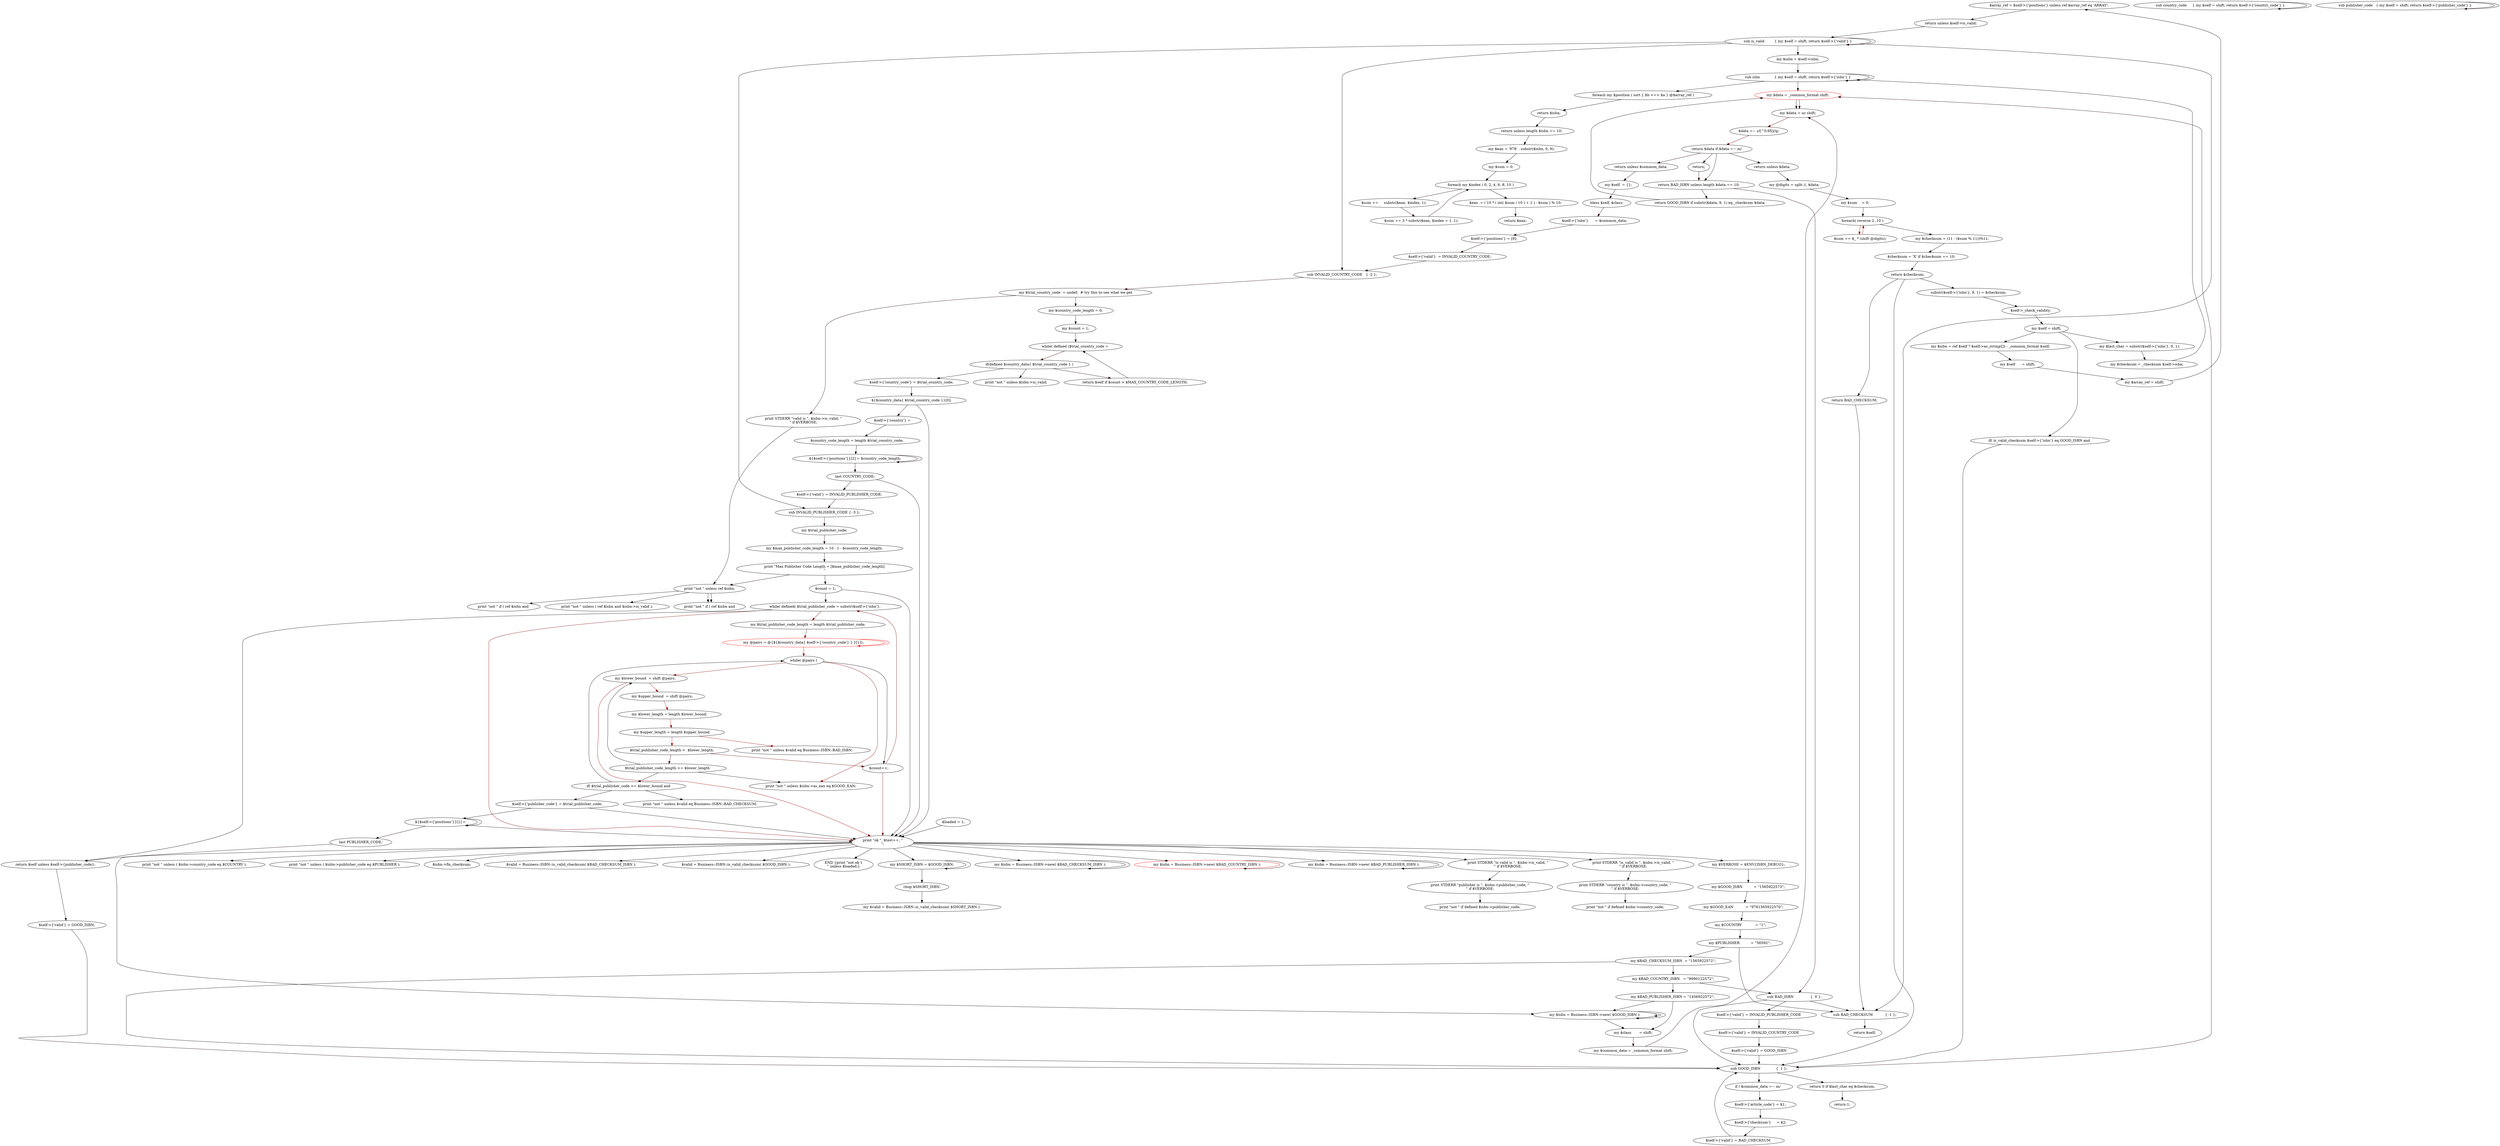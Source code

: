 digraph test {
	node80 [color="0,1,0", label="$array_ref = $self->{'positions'} unless ref $array_ref eq 'ARRAY';"];
	node102 [color="0,1,0", label="$checksum = 'X' if $checksum == 10;"];
	node44 [color="0,1,0", label="$count = 1;"];
	node46 [color="0,1,0.0200248718261719", label="$count++; 	"];
	node38 [color="0,1,0", label="$country_code_length = length $trial_country_code;"];
	node104 [color="0,1,0.0215057373046875", label="$data =~ s/[^0-9X]//g;"];
	node90 [color="0,1,0.00496902465820312", label="$ean .= ( 10 * ( int( $sum / 10 ) + 1 ) - $sum ) % 10;"];
	node119 [color="0,1,0", label="$isbn->fix_checksum;"];
	node107 [color="0,1,0.00124588012695312", label="$loaded = 1;"];
	node74 [color="0,1,0", label="$self->_check_validity;"];
	node61 [color="0,1,0", label="$self->{'article_code'} = $1;"];
	node63 [color="0,1,0", label="$self->{'checksum'}     = $2;"];
	node36 [color="0,1,0", label="$self->{'country'} =  "];
	node35 [color="0,1,0", label="$self->{'country_code'} = $trial_country_code;"];
	node27 [color="0,1,0", label="$self->{'isbn'}      = $common_data;"];
	node28 [color="0,1,0", label="$self->{'positions'} = [9];"];
	node57 [color="0,1,0", label="$self->{'publisher_code'} = $trial_publisher_code;"];
	node2 [color="0,1,0.0545387268066406", label="$self->{'valid'}  = INVALID_COUNTRY_CODE;"];
	node12 [color="0,1,0.0316764831542969", label="$self->{'valid'} = BAD_CHECKSUM "];
	node14 [color="0,1,0.00995864868164062", label="$self->{'valid'} = GOOD_ISBN"];
	node11 [color="0,1,0.0326988220214844", label="$self->{'valid'} = GOOD_ISBN;"];
	node95 [color="0,1,0", label="$self->{'valid'} = INVALID_COUNTRY_CODE"];
	node94 [color="0,1,0", label="$self->{'valid'} = INVALID_PUBLISHER_CODE"];
	node5 [color="0,1,0.04610595703125", label="$self->{'valid'} = INVALID_PUBLISHER_CODE;"];
	node88 [color="0,1,0", label="$sum +=     substr($ean, $index, 1);"];
	node100 [color="0,1,0.0395286560058594", label="$sum += $_ * (shift @digits);"];
	node87 [color="0,1,0.00919952392578125", label="$sum += 3 * substr($ean, $index + 1, 1);"];
	node56 [color="0,1,0", label="$trial_publisher_code_length <  $lower_length;"];
	node52 [color="0,1,0.0101753234863281", label="$trial_publisher_code_length >= $lower_length "];
	node136 [color="0,1,0", label="$valid = Business::ISBN::is_valid_checksum( $BAD_CHECKSUM_ISBN );"];
	node135 [color="0,1,0", label="$valid = Business::ISBN::is_valid_checksum( $GOOD_ISBN );"];
	node37 [color="0,1,0.002069091796875", label="${$country_data{ $trial_country_code }}[0];"];
	node58 [color="0,1,0", label="${$self->{'positions'}}[1] = "];
	node39 [color="0,1,0", label="${$self->{'positions'}}[2] = $country_code_length;"];
	node105 [color="0,1,0", label="END {print \"not ok 1\n\" unless $loaded;}"];
	node26 [color="0,1,0", label="bless $self, $class;"];
	node132 [color="0,1,0", label="chop $SHORT_ISBN;"];
	node86 [color="0,1,0", label="foreach my $index ( 0, 2, 4, 6, 8, 10 )"];
	node81 [color="0,1,0", label="foreach my $position ( sort { $b <=> $a } @$array_ref )"];
	node99 [color="0,1,0", label="foreach( reverse 2..10 )"];
	node62 [color="0,1,0.0237419128417969", label="if ( $common_data =~ m/  "];
	node50 [color="0,1,0.00919952392578125", label="if( $trial_publisher_code >= $lower_bound and"];
	node13 [color="0,1,0.0103401184082031", label="if( is_valid_checksum $self->{'isbn'} eq GOOD_ISBN and "];
	node34 [color="0,1,0", label="if(defined $country_data{ $trial_country_code } )"];
	node40 [color="0,1,0", label="last COUNTRY_CODE;"];
	node59 [color="0,1,0", label="last PUBLISHER_CODE;"];
	node16 [color="0,1,0.000620269775390625", label="my $BAD_CHECKSUM_ISBN  = \"1565922572\";"];
	node18 [color="0,1,0.000864410400390625", label="my $BAD_COUNTRY_ISBN   = \"9990122572\";"];
	node20 [color="0,1,0.000482940673828125", label="my $BAD_PUBLISHER_ISBN = \"1456922572\";"];
	node111 [color="0,1,0", label="my $COUNTRY            = \"1\";"];
	node110 [color="0,1,0", label="my $GOOD_EAN           = \"9781565922570\";"];
	node109 [color="0,1,0", label="my $GOOD_ISBN          = \"1565922573\";"];
	node9 [color="0,1,0.000879669189453125", label="my $PUBLISHER          = \"56592\";"];
	node131 [color="0,1,0", label="my $SHORT_ISBN = $GOOD_ISBN;"];
	node108 [color="0,1,0", label="my $VERBOSE = $ENV{ISBN_DEBUG};"];
	node79 [color="0,1,0", label="my $array_ref = shift;"];
	node101 [color="0,1,0", label="my $checksum = (11 - ($sum % 11))%11;"];
	node66 [color="0,1,0.0104774475097656", label="my $checksum = _checksum $self->isbn;"];
	node19 [color="0,1,0", label="my $class       = shift;"];
	node22 [color="0,1,0", label="my $common_data = _common_format shift;"];
	node31 [color="0,1,0", label="my $count = 1;"];
	node30 [color="0,1,0", label="my $country_code_length = 0;"];
	node91 [color="0,1,1", label="my $data = _common_format shift;"];
	node103 [color="0,1,0", label="my $data = uc shift;"];
	node84 [color="0,1,0", label="my $ean = '978' . substr($isbn, 0, 9);"];
	node67 [color="0,1,0.0103401184082031", label="my $isbn = $self->isbn;"];
	node116 [color="0,1,0", label="my $isbn = Business::ISBN->new( $BAD_CHECKSUM_ISBN );"];
	node121 [color="0,1,1", label="my $isbn = Business::ISBN->new( $BAD_COUNTRY_ISBN );"];
	node126 [color="0,1,0", label="my $isbn = Business::ISBN->new( $BAD_PUBLISHER_ISBN );"];
	node21 [color="0,1,0.0190170288085938", label="my $isbn = Business::ISBN->new( $GOOD_ISBN );"];
	node78 [color="0,1,0.0116371154785156", label="my $isbn = ref $self ? $self->as_string([]) : _common_format $self;"];
	node71 [color="0,1,0", label="my $last_char = substr($self->{'isbn'}, 9, 1);"];
	node51 [color="0,1,0", label="my $lower_bound  = shift @pairs;"];
	node54 [color="0,1,0", label="my $lower_length = length $lower_bound;"];
	node42 [color="0,1,0", label="my $max_publisher_code_length = 10 - 1 - $country_code_length;"];
	node77 [color="0,1,0", label="my $self      = shift;"];
	node25 [color="0,1,0", label="my $self  = {};"];
	node72 [color="0,1,0.00100173950195312", label="my $self = shift;"];
	node97 [color="0,1,0", label="my $sum    = 0;		"];
	node85 [color="0,1,0", label="my $sum = 0;"];
	node29 [color="0,1,0", label="my $trial_country_code  = undef;  # try this to see what we get"];
	node41 [color="0,1,0", label="my $trial_publisher_code;"];
	node47 [color="0,1,0", label="my $trial_publisher_code_length = length $trial_publisher_code;"];
	node53 [color="0,1,0", label="my $upper_bound  = shift @pairs;"];
	node55 [color="0,1,0", label="my $upper_length = length $upper_bound;"];
	node133 [color="0,1,0", label="my $valid = Business::ISBN::is_valid_checksum( $SHORT_ISBN );"];
	node98 [color="0,1,0.0192405700683594", label="my @digits = split //, $data;"];
	node48 [color="0,1,1", label="my @pairs = @{${$country_data{ $self->{'country_code'} } }[1]};"];
	node124 [color="0,1,0", label="print STDERR \"country is \", $isbn->country_code, \"\n\" if $VERBOSE;"];
	node127 [color="0,1,0", label="print STDERR \"is valid is \", $isbn->is_valid, \"\n\" if $VERBOSE;"];
	node123 [color="0,1,0", label="print STDERR \"is_valid is \", $isbn->is_valid, \"\n\" if $VERBOSE;"];
	node128 [color="0,1,0", label="print STDERR \"publisher is \", $isbn->publisher_code, \"\n\" if $VERBOSE;"];
	node117 [color="0,1,0", label="print STDERR \"valid is \", $isbn->is_valid, \"\n\" if $VERBOSE;"];
	node43 [color="0,1,0", label="print \"Max Publisher Code Length = [$max_publisher_code_length]\n\""];
	node122 [color="0,1,0", label="print \"not \" if ( ref $isbn and"];
	node118 [color="0,1,0", label="print \"not \" if ( ref $isbn and "];
	node125 [color="0,1,0", label="print \"not \" if defined $isbn->country_code;"];
	node129 [color="0,1,0", label="print \"not \" if defined $isbn->publisher_code;"];
	node130 [color="0,1,0", label="print \"not \" unless $isbn->as_ean eq $GOOD_EAN;"];
	node120 [color="0,1,0", label="print \"not \" unless $isbn->is_valid;"];
	node137 [color="0,1,0", label="print \"not \" unless $valid eq Business::ISBN::BAD_CHECKSUM;"];
	node134 [color="0,1,0", label="print \"not \" unless $valid eq Business::ISBN::BAD_ISBN;"];
	node115 [color="0,1,0", label="print \"not \" unless ( $isbn->country_code eq $COUNTRY );"];
	node114 [color="0,1,0", label="print \"not \" unless ( $isbn->publisher_code eq $PUBLISHER );"];
	node112 [color="0,1,0", label="print \"not \" unless ( ref $isbn and $isbn->is_valid );"];
	node113 [color="0,1,0.000879669189453125", label="print \"not \" unless ref $isbn;"];
	node106 [color="0,1,0.0145668029785156", label="print \"ok \", $test++, \"\n\";"];
	node15 [color="0,1,0.0200340270996094", label="return $checksum;"];
	node24 [color="0,1,0.0280364990234375", label="return $data if $data =~ m/"];
	node89 [color="0,1,0", label="return $ean;"];
	node82 [color="0,1,0", label="return $isbn;"];
	node33 [color="0,1,0.00679397583007812", label="return $self if $count > $MAX_COUNTRY_CODE_LENGTH;"];
	node60 [color="0,1,0", label="return $self unless $self->{publisher_code};"];
	node64 [color="0,1,0", label="return $self;"];
	node75 [color="0,1,0", label="return 0 if $last_char eq $checksum;"];
	node76 [color="0,1,0", label="return 1;"];
	node8 [color="0,1,0.0103401184082031", label="return BAD_CHECKSUM;"];
	node17 [color="0,1,0.0630218505859375", label="return BAD_ISBN unless length $data == 10;"];
	node93 [color="0,1,0", label="return GOOD_ISBN if substr($data, 9, 1) eq _checksum $data;"];
	node23 [color="0,1,0", label="return unless $common_data;"];
	node96 [color="0,1,0", label="return unless $data;"];
	node68 [color="0,1,0.0107368469238281", label="return unless $self->is_valid;"];
	node83 [color="0,1,0", label="return unless length $isbn == 10;"];
	node92 [color="0,1,0.00755157470703125", label="return;"];
	node6 [color="0,1,0", label="sub BAD_CHECKSUM           { -1 };"];
	node7 [color="0,1,0.0501335144042969", label="sub BAD_ISBN               {  0 };"];
	node10 [color="0,1,0", label="sub GOOD_ISBN              {  1 };"];
	node1 [color="0,1,0", label="sub INVALID_COUNTRY_CODE   { -2 };"];
	node4 [color="0,1,0", label="sub INVALID_PUBLISHER_CODE { -3 };"];
	node69 [color="0,1,0", label="sub country_code     { my $self = shift; return $self->{'country_code'} }"];
	node3 [color="0,1,0.0427978515625", label="sub is_valid         { my $self = shift; return $self->{'valid'} }"];
	node65 [color="0,1,0", label="sub isbn             { my $self = shift; return $self->{'isbn'} }"];
	node70 [color="0,1,0", label="sub publisher_code   { my $self = shift; return $self->{'publisher_code'} }"];
	node73 [color="0,1,0", label="substr($self->{'isbn'}, 9, 1) = $checksum;"];
	node49 [color="0,1,0", label="while( @pairs )"];
	node32 [color="0,1,0", label="while( defined ($trial_country_code = "];
	node45 [color="0,1,0", label="while( defined( $trial_publisher_code = substr($self->{'isbn'}, "];
	node80 -> node68 [color="0,1,0.0227272727272727", len="2", w="97.7272727272727"];
	node102 -> node15 [color="0,1,0.0681818181818182", len="2", w="93.1818181818182"];
	node44 -> node106 [color="0,1,0.0909090909090909", len="2", w="90.9090909090909"];
	node44 -> node45 [color="0,1,0.0909090909090909", len="2", w="90.9090909090909"];
	node46 -> node106 [color="0,1,0.431818181818182", len="2", w="56.8181818181818"];
	node46 -> node45 [color="0,1,0.431818181818182", len="2", w="56.8181818181818"];
	node38 -> node39 [color="0,1,0.0909090909090909", len="2", w="90.9090909090909"];
	node104 -> node24 [color="0,1,0.363636363636364", len="2", w="63.6363636363636"];
	node90 -> node89 [color="0,1,0.0227272727272727", len="2", w="97.7272727272727"];
	node107 -> node106 [color="0,1,0.0227272727272727", len="2", w="97.7272727272727"];
	node74 -> node72 [color="0,1,0.0227272727272727", len="2", w="97.7272727272727"];
	node61 -> node63 [color="0,1,0.0681818181818182", len="2", w="93.1818181818182"];
	node63 -> node12 [color="0,1,0.0681818181818182", len="2", w="93.1818181818182"];
	node36 -> node38 [color="0,1,0.0909090909090909", len="2", w="90.9090909090909"];
	node35 -> node37 [color="0,1,0.0909090909090909", len="2", w="90.9090909090909"];
	node27 -> node28 [color="0,1,0.113636363636364", len="2", w="88.6363636363636"];
	node28 -> node2 [color="0,1,0.113636363636364", len="2", w="88.6363636363636"];
	node57 -> node58 [color="0,1,0.0681818181818182", len="2", w="93.1818181818182"];
	node57 -> node106 [color="0,1,0.0681818181818182", len="2", w="93.1818181818182"];
	node2 -> node1 [color="0,1,0.113636363636364", len="2", w="88.6363636363636"];
	node12 -> node10 [color="0,1,0.0681818181818182", len="2", w="93.1818181818182"];
	node14 -> node10 [color="0,1,0.0227272727272727", len="2", w="97.7272727272727"];
	node11 -> node10 [color="0,1,0.0681818181818182", len="2", w="93.1818181818182"];
	node95 -> node14 [color="0,1,0.0227272727272727", len="2", w="97.7272727272727"];
	node94 -> node95 [color="0,1,0.0227272727272727", len="2", w="97.7272727272727"];
	node5 -> node4 [color="0,1,0.0909090909090909", len="2", w="90.9090909090909"];
	node88 -> node87 [color="0,1,0.136363636363636", len="2", w="86.3636363636364"];
	node100 -> node99 [color="0,1,0.613636363636364", len="2", w="38.6363636363636"];
	node87 -> node86 [color="0,1,0.136363636363636", len="2", w="86.3636363636364"];
	node56 -> node46 [color="0,1,0.409090909090909", len="2", w="59.0909090909091"];
	node56 -> node52 [color="0,1,0.204545454545455", len="2", w="79.5454545454545"];
	node52 -> node50 [color="0,1,0.136363636363636", len="2", w="86.3636363636364"];
	node52 -> node51 [color="0,1,0.0681818181818182", len="2", w="93.1818181818182"];
	node52 -> node130 [color="0,1,0.0681818181818182", len="2", w="93.1818181818182"];
	node37 -> node36 [color="0,1,0.0909090909090909", len="2", w="90.9090909090909"];
	node37 -> node106 [color="0,1,0.0909090909090909", len="2", w="90.9090909090909"];
	node58 -> node58 [color="0,1,0.0681818181818182", len="2", w="93.1818181818182"];
	node58 -> node59 [color="0,1,0.0681818181818182", len="2", w="93.1818181818182"];
	node58 -> node106 [color="0,1,0.0681818181818182", len="2", w="93.1818181818182"];
	node39 -> node39 [color="0,1,0.0909090909090909", len="2", w="90.9090909090909"];
	node39 -> node40 [color="0,1,0.0909090909090909", len="2", w="90.9090909090909"];
	node26 -> node27 [color="0,1,0.113636363636364", len="2", w="88.6363636363636"];
	node132 -> node133 [color="0,1,0.0227272727272727", len="2", w="97.7272727272727"];
	node86 -> node90 [color="0,1,0.0227272727272727", len="2", w="97.7272727272727"];
	node86 -> node88 [color="0,1,0.136363636363636", len="2", w="86.3636363636364"];
	node81 -> node82 [color="0,1,0.0227272727272727", len="2", w="97.7272727272727"];
	node99 -> node100 [color="0,1,0.613636363636364", len="2", w="38.6363636363636"];
	node99 -> node101 [color="0,1,0.0681818181818182", len="2", w="93.1818181818182"];
	node62 -> node61 [color="0,1,0.0681818181818182", len="2", w="93.1818181818182"];
	node50 -> node57 [color="0,1,0.0681818181818182", len="2", w="93.1818181818182"];
	node50 -> node137 [color="0,1,0.0681818181818182", len="2", w="93.1818181818182"];
	node50 -> node49 [color="0,1,0.0681818181818182", len="2", w="93.1818181818182"];
	node13 -> node10 [color="0,1,0.0227272727272727", len="2", w="97.7272727272727"];
	node34 -> node35 [color="0,1,0.0909090909090909", len="2", w="90.9090909090909"];
	node34 -> node120 [color="0,1,0.0909090909090909", len="2", w="90.9090909090909"];
	node34 -> node33 [color="0,1,0.113636363636364", len="2", w="88.6363636363636"];
	node40 -> node5 [color="0,1,0.0909090909090909", len="2", w="90.9090909090909"];
	node40 -> node106 [color="0,1,0.0909090909090909", len="2", w="90.9090909090909"];
	node59 -> node60 [color="0,1,0.0681818181818182", len="2", w="93.1818181818182"];
	node16 -> node18 [color="0,1,0.0227272727272727", len="2", w="97.7272727272727"];
	node16 -> node10 [color="0,1,0.0227272727272727", len="2", w="97.7272727272727"];
	node18 -> node20 [color="0,1,0.0227272727272727", len="2", w="97.7272727272727"];
	node18 -> node7 [color="0,1,0.0227272727272727", len="2", w="97.7272727272727"];
	node20 -> node19 [color="0,1,0.0227272727272727", len="2", w="97.7272727272727"];
	node20 -> node21 [color="0,1,0.0227272727272727", len="2", w="97.7272727272727"];
	node111 -> node9 [color="0,1,0.0227272727272727", len="2", w="97.7272727272727"];
	node110 -> node111 [color="0,1,0.0227272727272727", len="2", w="97.7272727272727"];
	node109 -> node110 [color="0,1,0.0227272727272727", len="2", w="97.7272727272727"];
	node9 -> node16 [color="0,1,0.0227272727272727", len="2", w="97.7272727272727"];
	node9 -> node6 [color="0,1,0.0227272727272727", len="2", w="97.7272727272727"];
	node131 -> node132 [color="0,1,0.0227272727272727", len="2", w="97.7272727272727"];
	node131 -> node131 [color="0,1,0.0227272727272727", len="2", w="97.7272727272727"];
	node108 -> node109 [color="0,1,0.0227272727272727", len="2", w="97.7272727272727"];
	node79 -> node80 [color="0,1,0.0227272727272727", len="2", w="97.7272727272727"];
	node101 -> node102 [color="0,1,0.0681818181818182", len="2", w="93.1818181818182"];
	node66 -> node65 [color="0,1,0.0227272727272727", len="2", w="97.7272727272727"];
	node19 -> node22 [color="0,1,0.113636363636364", len="2", w="88.6363636363636"];
	node22 -> node103 [color="0,1,0.113636363636364", len="2", w="88.6363636363636"];
	node31 -> node32 [color="0,1,0.113636363636364", len="2", w="88.6363636363636"];
	node30 -> node31 [color="0,1,0.113636363636364", len="2", w="88.6363636363636"];
	node91 -> node103 [color="0,1,0.0681818181818182", len="2", w="93.1818181818182"];
	node91 -> node103 [color="0,1,0.181818181818182", len="2", w="81.8181818181818"];
	node103 -> node104 [color="0,1,0.363636363636364", len="2", w="63.6363636363636"];
	node84 -> node85 [color="0,1,0.0227272727272727", len="2", w="97.7272727272727"];
	node67 -> node65 [color="0,1,0.0227272727272727", len="2", w="97.7272727272727"];
	node116 -> node116 [color="0,1,0.0227272727272727", len="2", w="97.7272727272727"];
	node121 -> node121 [color="0,1,0.0227272727272727", len="2", w="97.7272727272727"];
	node126 -> node126 [color="0,1,0.0227272727272727", len="2", w="97.7272727272727"];
	node21 -> node19 [color="0,1,0.0227272727272727", len="2", w="97.7272727272727"];
	node21 -> node21 [color="0,1,0.0227272727272727", len="2", w="97.7272727272727"];
	node21 -> node21 [color="0,1,0.0227272727272727", len="2", w="97.7272727272727"];
	node78 -> node77 [color="0,1,0.0227272727272727", len="2", w="97.7272727272727"];
	node71 -> node66 [color="0,1,0.0227272727272727", len="2", w="97.7272727272727"];
	node51 -> node53 [color="0,1,0.613636363636364", len="2", w="38.6363636363636"];
	node51 -> node106 [color="0,1,0.613636363636364", len="2", w="38.6363636363636"];
	node54 -> node55 [color="0,1,0.613636363636364", len="2", w="38.6363636363636"];
	node42 -> node43 [color="0,1,0.0909090909090909", len="2", w="90.9090909090909"];
	node77 -> node79 [color="0,1,0.0227272727272727", len="2", w="97.7272727272727"];
	node25 -> node26 [color="0,1,0.113636363636364", len="2", w="88.6363636363636"];
	node72 -> node13 [color="0,1,0.0227272727272727", len="2", w="97.7272727272727"];
	node72 -> node78 [color="0,1,0.0227272727272727", len="2", w="97.7272727272727"];
	node72 -> node71 [color="0,1,0.0227272727272727", len="2", w="97.7272727272727"];
	node97 -> node99 [color="0,1,0.0681818181818182", len="2", w="93.1818181818182"];
	node85 -> node86 [color="0,1,0.0227272727272727", len="2", w="97.7272727272727"];
	node29 -> node30 [color="0,1,0.113636363636364", len="2", w="88.6363636363636"];
	node29 -> node117 [color="0,1,0.113636363636364", len="2", w="88.6363636363636"];
	node41 -> node42 [color="0,1,0.0909090909090909", len="2", w="90.9090909090909"];
	node47 -> node48 [color="0,1,0.5", len="2", w="50"];
	node53 -> node54 [color="0,1,0.613636363636364", len="2", w="38.6363636363636"];
	node55 -> node56 [color="0,1,0.613636363636364", len="2", w="38.6363636363636"];
	node55 -> node134 [color="0,1,0.613636363636364", len="2", w="38.6363636363636"];
	node98 -> node97 [color="0,1,0.0681818181818182", len="2", w="93.1818181818182"];
	node48 -> node48 [color="0,1,1", len="2", w="0"];
	node48 -> node49 [color="0,1,0.5", len="2", w="50"];
	node124 -> node125 [color="0,1,0.0227272727272727", len="2", w="97.7272727272727"];
	node127 -> node128 [color="0,1,0.0227272727272727", len="2", w="97.7272727272727"];
	node123 -> node124 [color="0,1,0.0227272727272727", len="2", w="97.7272727272727"];
	node128 -> node129 [color="0,1,0.0227272727272727", len="2", w="97.7272727272727"];
	node117 -> node113 [color="0,1,0.0227272727272727", len="2", w="97.7272727272727"];
	node43 -> node44 [color="0,1,0.0909090909090909", len="2", w="90.9090909090909"];
	node43 -> node113 [color="0,1,0.0909090909090909", len="2", w="90.9090909090909"];
	node113 -> node122 [color="0,1,0.0227272727272727", len="2", w="97.7272727272727"];
	node113 -> node122 [color="0,1,0.0227272727272727", len="2", w="97.7272727272727"];
	node113 -> node118 [color="0,1,0.0227272727272727", len="2", w="97.7272727272727"];
	node113 -> node112 [color="0,1,0.0227272727272727", len="2", w="97.7272727272727"];
	node106 -> node119 [color="0,1,0.0227272727272727", len="2", w="97.7272727272727"];
	node106 -> node136 [color="0,1,0.0227272727272727", len="2", w="97.7272727272727"];
	node106 -> node135 [color="0,1,0.0227272727272727", len="2", w="97.7272727272727"];
	node106 -> node105 [color="0,1,0.0227272727272727", len="2", w="97.7272727272727"];
	node106 -> node131 [color="0,1,0.0227272727272727", len="2", w="97.7272727272727"];
	node106 -> node108 [color="0,1,0.0227272727272727", len="2", w="97.7272727272727"];
	node106 -> node116 [color="0,1,0.0227272727272727", len="2", w="97.7272727272727"];
	node106 -> node121 [color="0,1,0.0227272727272727", len="2", w="97.7272727272727"];
	node106 -> node126 [color="0,1,0.0227272727272727", len="2", w="97.7272727272727"];
	node106 -> node21 [color="0,1,0.0227272727272727", len="2", w="97.7272727272727"];
	node106 -> node127 [color="0,1,0.0227272727272727", len="2", w="97.7272727272727"];
	node106 -> node123 [color="0,1,0.0227272727272727", len="2", w="97.7272727272727"];
	node106 -> node115 [color="0,1,0.0227272727272727", len="2", w="97.7272727272727"];
	node106 -> node114 [color="0,1,0.0227272727272727", len="2", w="97.7272727272727"];
	node15 -> node8 [color="0,1,0.0227272727272727", len="2", w="97.7272727272727"];
	node15 -> node10 [color="0,1,0.0227272727272727", len="2", w="97.7272727272727"];
	node15 -> node73 [color="0,1,0.0227272727272727", len="2", w="97.7272727272727"];
	node24 -> node17 [color="0,1,0.0454545454545455", len="2", w="95.4545454545455"];
	node24 -> node23 [color="0,1,0.113636363636364", len="2", w="88.6363636363636"];
	node24 -> node96 [color="0,1,0.0681818181818182", len="2", w="93.1818181818182"];
	node24 -> node92 [color="0,1,0.136363636363636", len="2", w="86.3636363636364"];
	node82 -> node83 [color="0,1,0.0227272727272727", len="2", w="97.7272727272727"];
	node33 -> node32 [color="0,1,0.0909090909090909", len="2", w="90.9090909090909"];
	node60 -> node11 [color="0,1,0.0681818181818182", len="2", w="93.1818181818182"];
	node75 -> node76 [color="0,1,0.0227272727272727", len="2", w="97.7272727272727"];
	node8 -> node6 [color="0,1,0.0227272727272727", len="2", w="97.7272727272727"];
	node17 -> node93 [color="0,1,0.0454545454545455", len="2", w="95.4545454545455"];
	node17 -> node7 [color="0,1,0.136363636363636", len="2", w="86.3636363636364"];
	node93 -> node91 [color="0,1,0.0454545454545455", len="2", w="95.4545454545455"];
	node23 -> node25 [color="0,1,0.113636363636364", len="2", w="88.6363636363636"];
	node96 -> node98 [color="0,1,0.0681818181818182", len="2", w="93.1818181818182"];
	node68 -> node3 [color="0,1,0.0227272727272727", len="2", w="97.7272727272727"];
	node83 -> node84 [color="0,1,0.0227272727272727", len="2", w="97.7272727272727"];
	node92 -> node17 [color="0,1,0.136363636363636", len="2", w="86.3636363636364"];
	node6 -> node64 [color="0,1,0.0681818181818182", len="2", w="93.1818181818182"];
	node7 -> node94 [color="0,1,0.0227272727272727", len="2", w="97.7272727272727"];
	node7 -> node6 [color="0,1,0.0681818181818182", len="2", w="93.1818181818182"];
	node7 -> node10 [color="0,1,0.0227272727272727", len="2", w="97.7272727272727"];
	node10 -> node62 [color="0,1,0.0681818181818182", len="2", w="93.1818181818182"];
	node10 -> node91 [color="0,1,0.113636363636364", len="2", w="88.6363636363636"];
	node10 -> node75 [color="0,1,0.0227272727272727", len="2", w="97.7272727272727"];
	node1 -> node29 [color="0,1,0.113636363636364", len="2", w="88.6363636363636"];
	node4 -> node41 [color="0,1,0.0909090909090909", len="2", w="90.9090909090909"];
	node69 -> node69 [color="0,1,0.0454545454545455", len="2", w="95.4545454545455"];
	node3 -> node67 [color="0,1,0.0227272727272727", len="2", w="97.7272727272727"];
	node3 -> node6 [color="0,1,0.0227272727272727", len="2", w="97.7272727272727"];
	node3 -> node1 [color="0,1,0.0227272727272727", len="2", w="97.7272727272727"];
	node3 -> node4 [color="0,1,0.0227272727272727", len="2", w="97.7272727272727"];
	node3 -> node3 [color="0,1,0.136363636363636", len="2", w="86.3636363636364"];
	node65 -> node81 [color="0,1,0.0227272727272727", len="2", w="97.7272727272727"];
	node65 -> node91 [color="0,1,0.0227272727272727", len="2", w="97.7272727272727"];
	node65 -> node65 [color="0,1,0.0454545454545455", len="2", w="95.4545454545455"];
	node70 -> node70 [color="0,1,0.0454545454545455", len="2", w="95.4545454545455"];
	node73 -> node74 [color="0,1,0.0227272727272727", len="2", w="97.7272727272727"];
	node49 -> node46 [color="0,1,0.0227272727272727", len="2", w="97.7272727272727"];
	node49 -> node51 [color="0,1,0.545454545454545", len="2", w="45.4545454545455"];
	node49 -> node130 [color="0,1,0.545454545454545", len="2", w="45.4545454545455"];
	node32 -> node34 [color="0,1,0.204545454545455", len="2", w="79.5454545454545"];
	node45 -> node47 [color="0,1,0.5", len="2", w="50"];
	node45 -> node106 [color="0,1,0.5", len="2", w="50"];
	node45 -> node60 [color="0,1,0.0227272727272727", len="2", w="97.7272727272727"];
}
